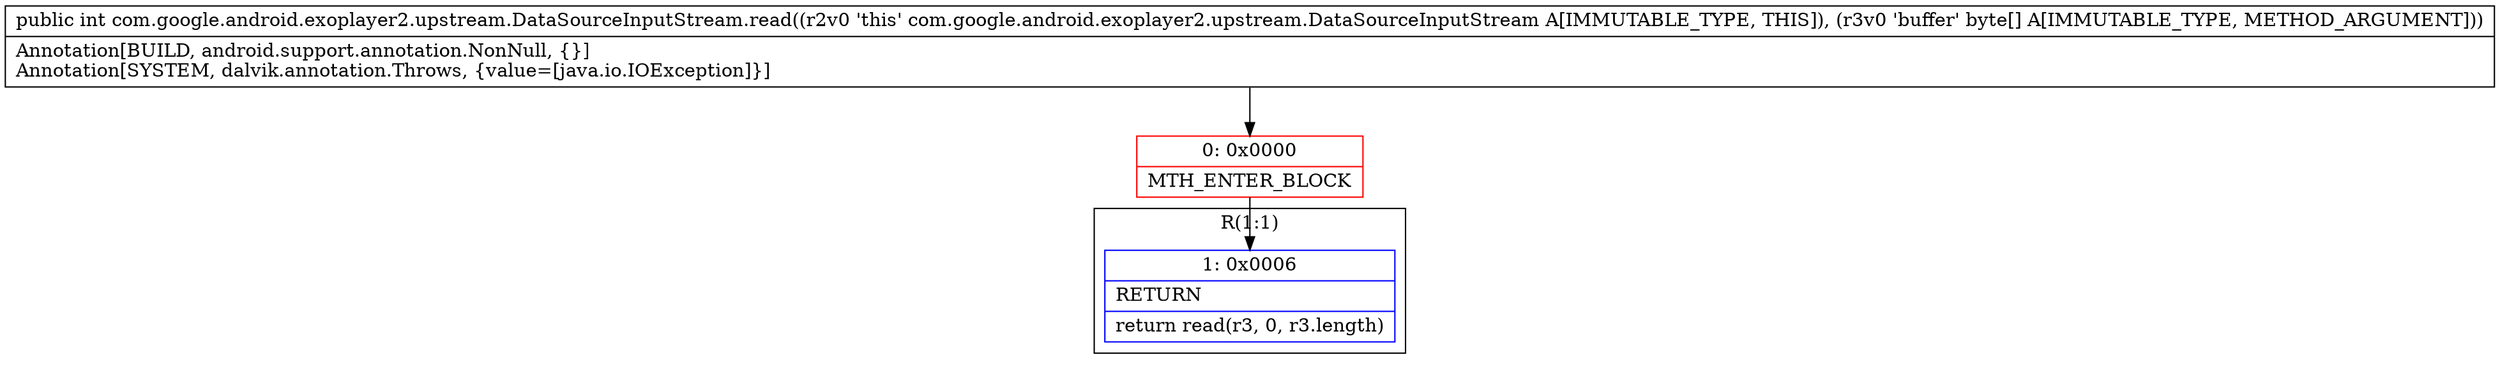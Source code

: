 digraph "CFG forcom.google.android.exoplayer2.upstream.DataSourceInputStream.read([B)I" {
subgraph cluster_Region_837381256 {
label = "R(1:1)";
node [shape=record,color=blue];
Node_1 [shape=record,label="{1\:\ 0x0006|RETURN\l|return read(r3, 0, r3.length)\l}"];
}
Node_0 [shape=record,color=red,label="{0\:\ 0x0000|MTH_ENTER_BLOCK\l}"];
MethodNode[shape=record,label="{public int com.google.android.exoplayer2.upstream.DataSourceInputStream.read((r2v0 'this' com.google.android.exoplayer2.upstream.DataSourceInputStream A[IMMUTABLE_TYPE, THIS]), (r3v0 'buffer' byte[] A[IMMUTABLE_TYPE, METHOD_ARGUMENT]))  | Annotation[BUILD, android.support.annotation.NonNull, \{\}]\lAnnotation[SYSTEM, dalvik.annotation.Throws, \{value=[java.io.IOException]\}]\l}"];
MethodNode -> Node_0;
Node_0 -> Node_1;
}

